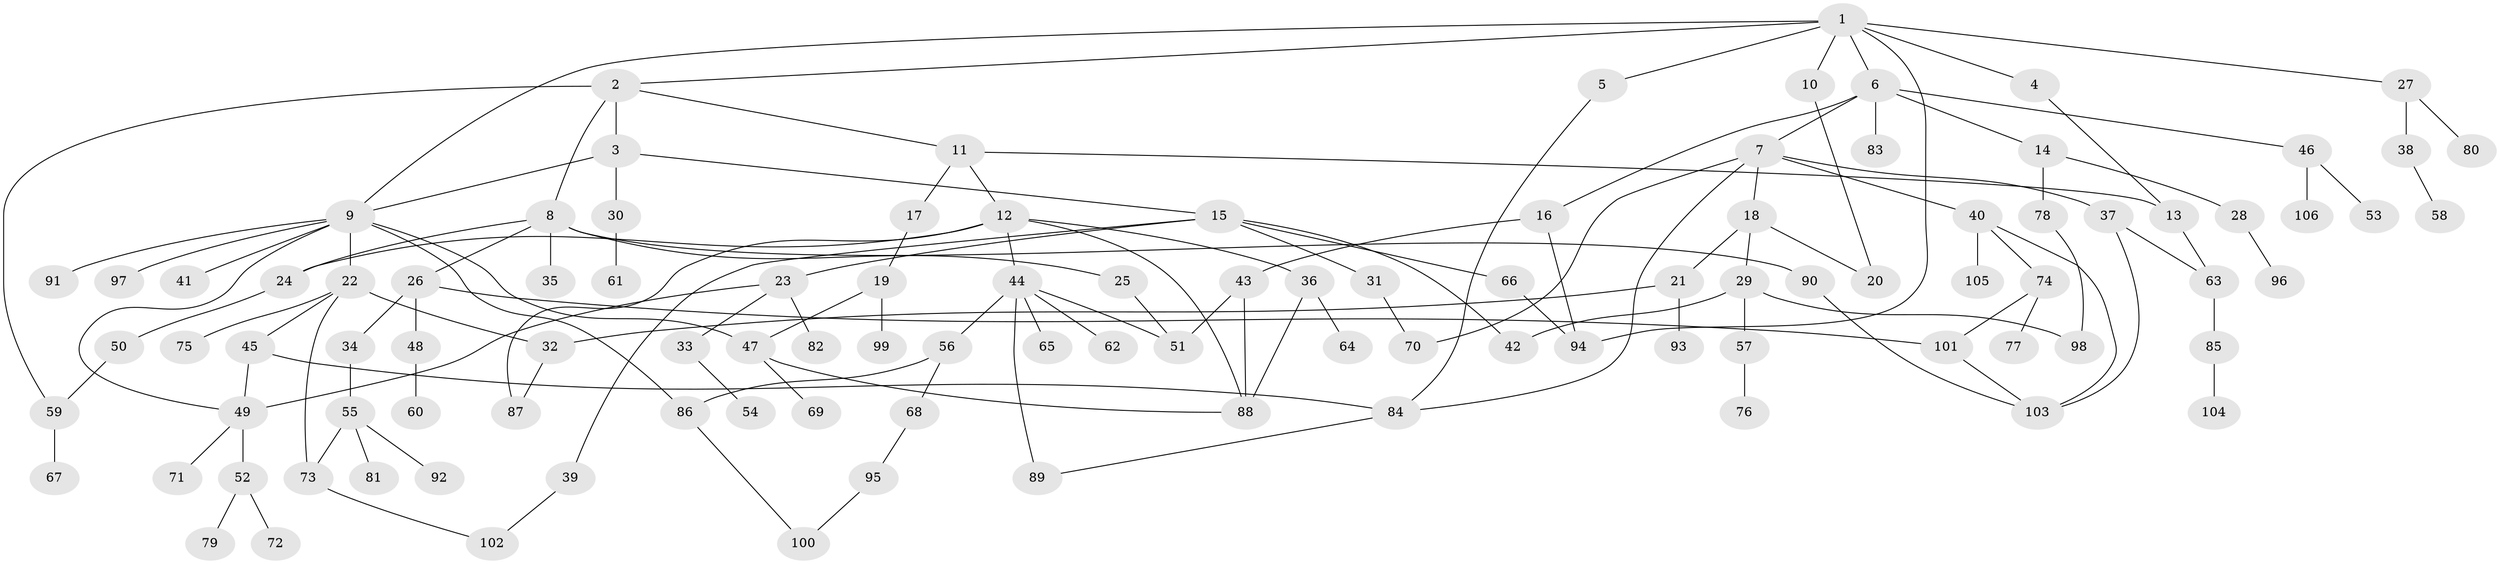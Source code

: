 // coarse degree distribution, {9: 0.0136986301369863, 5: 0.0821917808219178, 4: 0.1506849315068493, 2: 0.2465753424657534, 6: 0.0410958904109589, 8: 0.0136986301369863, 7: 0.0136986301369863, 3: 0.1506849315068493, 1: 0.2876712328767123}
// Generated by graph-tools (version 1.1) at 2025/41/03/06/25 10:41:29]
// undirected, 106 vertices, 137 edges
graph export_dot {
graph [start="1"]
  node [color=gray90,style=filled];
  1;
  2;
  3;
  4;
  5;
  6;
  7;
  8;
  9;
  10;
  11;
  12;
  13;
  14;
  15;
  16;
  17;
  18;
  19;
  20;
  21;
  22;
  23;
  24;
  25;
  26;
  27;
  28;
  29;
  30;
  31;
  32;
  33;
  34;
  35;
  36;
  37;
  38;
  39;
  40;
  41;
  42;
  43;
  44;
  45;
  46;
  47;
  48;
  49;
  50;
  51;
  52;
  53;
  54;
  55;
  56;
  57;
  58;
  59;
  60;
  61;
  62;
  63;
  64;
  65;
  66;
  67;
  68;
  69;
  70;
  71;
  72;
  73;
  74;
  75;
  76;
  77;
  78;
  79;
  80;
  81;
  82;
  83;
  84;
  85;
  86;
  87;
  88;
  89;
  90;
  91;
  92;
  93;
  94;
  95;
  96;
  97;
  98;
  99;
  100;
  101;
  102;
  103;
  104;
  105;
  106;
  1 -- 2;
  1 -- 4;
  1 -- 5;
  1 -- 6;
  1 -- 9;
  1 -- 10;
  1 -- 27;
  1 -- 94;
  2 -- 3;
  2 -- 8;
  2 -- 11;
  2 -- 59;
  3 -- 15;
  3 -- 30;
  3 -- 9;
  4 -- 13;
  5 -- 84;
  6 -- 7;
  6 -- 14;
  6 -- 16;
  6 -- 46;
  6 -- 83;
  7 -- 18;
  7 -- 37;
  7 -- 40;
  7 -- 84;
  7 -- 70;
  8 -- 24;
  8 -- 25;
  8 -- 26;
  8 -- 35;
  8 -- 90;
  9 -- 22;
  9 -- 41;
  9 -- 47;
  9 -- 86;
  9 -- 91;
  9 -- 97;
  9 -- 49;
  10 -- 20;
  11 -- 12;
  11 -- 13;
  11 -- 17;
  12 -- 36;
  12 -- 44;
  12 -- 87;
  12 -- 88;
  12 -- 24;
  13 -- 63;
  14 -- 28;
  14 -- 78;
  15 -- 23;
  15 -- 31;
  15 -- 39;
  15 -- 66;
  15 -- 42;
  16 -- 43;
  16 -- 94;
  17 -- 19;
  18 -- 21;
  18 -- 29;
  18 -- 20;
  19 -- 99;
  19 -- 47;
  21 -- 32;
  21 -- 93;
  22 -- 45;
  22 -- 75;
  22 -- 73;
  22 -- 32;
  23 -- 33;
  23 -- 82;
  23 -- 49;
  24 -- 50;
  25 -- 51;
  26 -- 34;
  26 -- 48;
  26 -- 101;
  27 -- 38;
  27 -- 80;
  28 -- 96;
  29 -- 42;
  29 -- 57;
  29 -- 98;
  30 -- 61;
  31 -- 70;
  32 -- 87;
  33 -- 54;
  34 -- 55;
  36 -- 64;
  36 -- 88;
  37 -- 63;
  37 -- 103;
  38 -- 58;
  39 -- 102;
  40 -- 74;
  40 -- 105;
  40 -- 103;
  43 -- 88;
  43 -- 51;
  44 -- 51;
  44 -- 56;
  44 -- 62;
  44 -- 65;
  44 -- 89;
  45 -- 49;
  45 -- 84;
  46 -- 53;
  46 -- 106;
  47 -- 69;
  47 -- 88;
  48 -- 60;
  49 -- 52;
  49 -- 71;
  50 -- 59;
  52 -- 72;
  52 -- 79;
  55 -- 73;
  55 -- 81;
  55 -- 92;
  56 -- 68;
  56 -- 86;
  57 -- 76;
  59 -- 67;
  63 -- 85;
  66 -- 94;
  68 -- 95;
  73 -- 102;
  74 -- 77;
  74 -- 101;
  78 -- 98;
  84 -- 89;
  85 -- 104;
  86 -- 100;
  90 -- 103;
  95 -- 100;
  101 -- 103;
}
